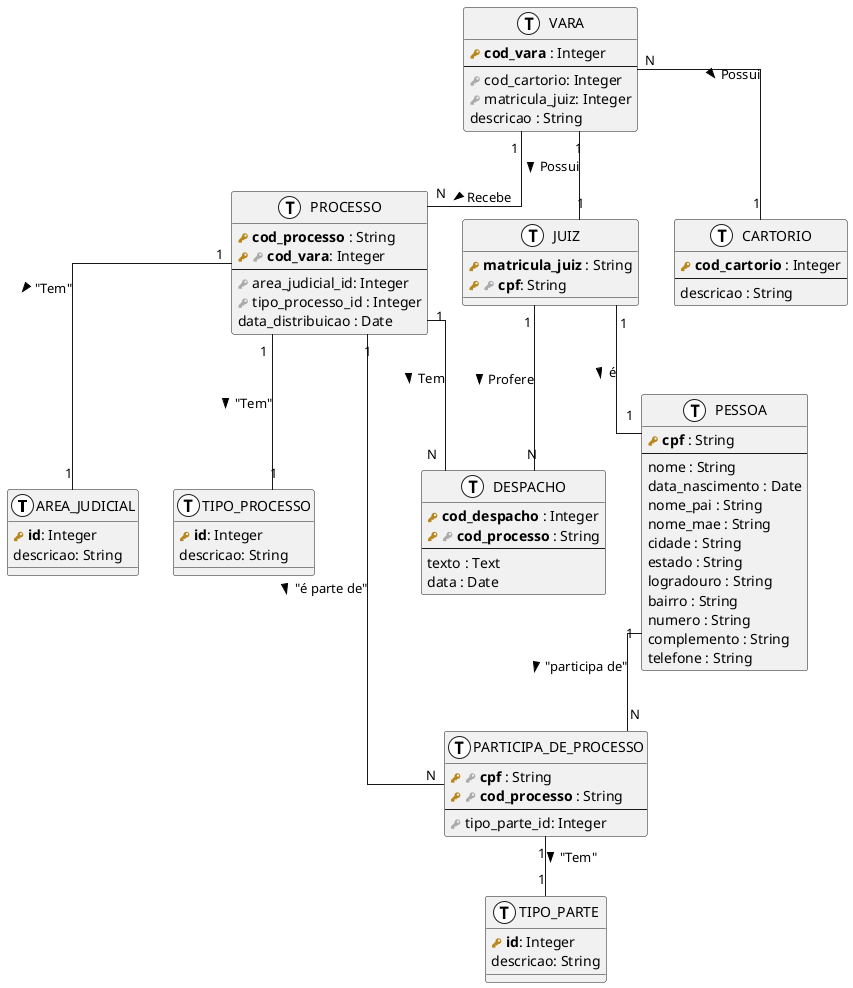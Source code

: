 @startuml
skinparam linetype ortho

!define primary_key(x) <b><color:#b8861b><&key></color> x</b>
!define foreign_key(x) <color:#aaaaaa><&key></color> x
!define column(x) <color:#efefef><&media-record></color> x
!define table(x) entity x << (T, white) >>

table(AREA_JUDICIAL) {
    primary_key(id): Integer
    descricao: String
}

table(TIPO_PROCESSO) {
    primary_key(id): Integer
    descricao: String
}

table(TIPO_PARTE) {
    primary_key(id): Integer
    descricao: String
}

table(PROCESSO) {
    primary_key(cod_processo) : String
    primary_key(foreign_key(cod_vara)): Integer
    --
    foreign_key(area_judicial_id): Integer
    foreign_key(tipo_processo_id) : Integer
    data_distribuicao : Date
}

table(VARA) {
    primary_key(cod_vara) : Integer
    --
    foreign_key(cod_cartorio): Integer
    foreign_key(matricula_juiz): Integer
    descricao : String
}

table(JUIZ) {
    primary_key(matricula_juiz) : String
    primary_key(foreign_key(cpf)): String
}

table(CARTORIO) {
    primary_key(cod_cartorio) : Integer
    --
    descricao : String
}

table(PESSOA) {
    primary_key(cpf) : String
    --
    nome : String
    data_nascimento : Date
    nome_pai : String
    nome_mae : String
    cidade : String
    estado : String
    logradouro : String
    bairro : String
    numero : String
    complemento : String
    telefone : String
}

table(DESPACHO) {
    primary_key(cod_despacho) : Integer
    primary_key(foreign_key(cod_processo)) : String
    --
    texto : Text
    data : Date
}

table(PARTICIPA_DE_PROCESSO) {
    primary_key(foreign_key(cpf)) : String
    primary_key(foreign_key(cod_processo)) : String
    --
    foreign_key(tipo_parte_id): Integer
}

' Relacionamentos
VARA "1" -- "N" PROCESSO : Recebe >
VARA "1" -- "1" JUIZ : Possui >
VARA "N" -- "1" CARTORIO : Possui >

JUIZ "1" -- "N" DESPACHO : Profere >
PROCESSO "1" -- "N" DESPACHO : Tem >

JUIZ "1" -- "1" PESSOA : é >

PROCESSO "1" -- "N" PARTICIPA_DE_PROCESSO : "é parte de" >
PESSOA "1" -- "N" PARTICIPA_DE_PROCESSO : "participa de" >

PARTICIPA_DE_PROCESSO "1" -- "1" TIPO_PARTE : "Tem" >

PROCESSO "1" -- "1" TIPO_PROCESSO : "Tem" >
PROCESSO "1" -- "1" AREA_JUDICIAL : "Tem" >

@enduml